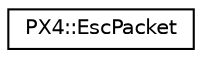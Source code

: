 digraph "Graphical Class Hierarchy"
{
 // INTERACTIVE_SVG=YES
  edge [fontname="Helvetica",fontsize="10",labelfontname="Helvetica",labelfontsize="10"];
  node [fontname="Helvetica",fontsize="10",shape=record];
  rankdir="LR";
  Node1 [label="PX4::EscPacket",height=0.2,width=0.4,color="black", fillcolor="white", style="filled",URL="$structPX4_1_1EscPacket.html"];
}
